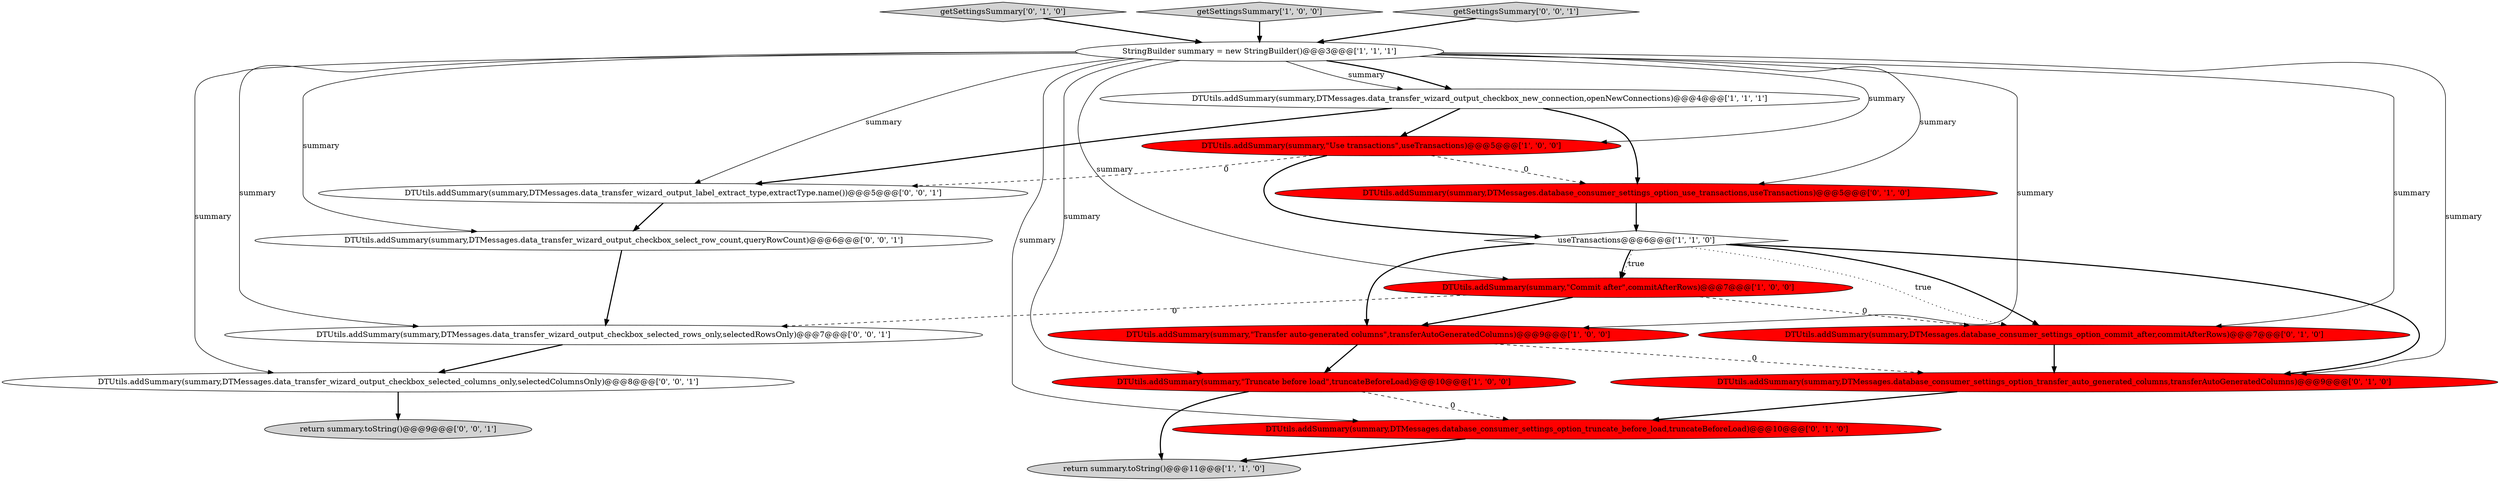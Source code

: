 digraph {
1 [style = filled, label = "DTUtils.addSummary(summary,\"Commit after\",commitAfterRows)@@@7@@@['1', '0', '0']", fillcolor = red, shape = ellipse image = "AAA1AAABBB1BBB"];
0 [style = filled, label = "useTransactions@@@6@@@['1', '1', '0']", fillcolor = white, shape = diamond image = "AAA0AAABBB1BBB"];
18 [style = filled, label = "DTUtils.addSummary(summary,DTMessages.data_transfer_wizard_output_label_extract_type,extractType.name())@@@5@@@['0', '0', '1']", fillcolor = white, shape = ellipse image = "AAA0AAABBB3BBB"];
17 [style = filled, label = "DTUtils.addSummary(summary,DTMessages.data_transfer_wizard_output_checkbox_selected_rows_only,selectedRowsOnly)@@@7@@@['0', '0', '1']", fillcolor = white, shape = ellipse image = "AAA0AAABBB3BBB"];
16 [style = filled, label = "return summary.toString()@@@9@@@['0', '0', '1']", fillcolor = lightgray, shape = ellipse image = "AAA0AAABBB3BBB"];
14 [style = filled, label = "DTUtils.addSummary(summary,DTMessages.data_transfer_wizard_output_checkbox_selected_columns_only,selectedColumnsOnly)@@@8@@@['0', '0', '1']", fillcolor = white, shape = ellipse image = "AAA0AAABBB3BBB"];
6 [style = filled, label = "return summary.toString()@@@11@@@['1', '1', '0']", fillcolor = lightgray, shape = ellipse image = "AAA0AAABBB1BBB"];
2 [style = filled, label = "DTUtils.addSummary(summary,DTMessages.data_transfer_wizard_output_checkbox_new_connection,openNewConnections)@@@4@@@['1', '1', '1']", fillcolor = white, shape = ellipse image = "AAA0AAABBB1BBB"];
3 [style = filled, label = "DTUtils.addSummary(summary,\"Truncate before load\",truncateBeforeLoad)@@@10@@@['1', '0', '0']", fillcolor = red, shape = ellipse image = "AAA1AAABBB1BBB"];
9 [style = filled, label = "DTUtils.addSummary(summary,DTMessages.database_consumer_settings_option_truncate_before_load,truncateBeforeLoad)@@@10@@@['0', '1', '0']", fillcolor = red, shape = ellipse image = "AAA1AAABBB2BBB"];
4 [style = filled, label = "DTUtils.addSummary(summary,\"Use transactions\",useTransactions)@@@5@@@['1', '0', '0']", fillcolor = red, shape = ellipse image = "AAA1AAABBB1BBB"];
11 [style = filled, label = "DTUtils.addSummary(summary,DTMessages.database_consumer_settings_option_transfer_auto_generated_columns,transferAutoGeneratedColumns)@@@9@@@['0', '1', '0']", fillcolor = red, shape = ellipse image = "AAA1AAABBB2BBB"];
13 [style = filled, label = "DTUtils.addSummary(summary,DTMessages.database_consumer_settings_option_commit_after,commitAfterRows)@@@7@@@['0', '1', '0']", fillcolor = red, shape = ellipse image = "AAA1AAABBB2BBB"];
15 [style = filled, label = "DTUtils.addSummary(summary,DTMessages.data_transfer_wizard_output_checkbox_select_row_count,queryRowCount)@@@6@@@['0', '0', '1']", fillcolor = white, shape = ellipse image = "AAA0AAABBB3BBB"];
10 [style = filled, label = "getSettingsSummary['0', '1', '0']", fillcolor = lightgray, shape = diamond image = "AAA0AAABBB2BBB"];
7 [style = filled, label = "getSettingsSummary['1', '0', '0']", fillcolor = lightgray, shape = diamond image = "AAA0AAABBB1BBB"];
19 [style = filled, label = "getSettingsSummary['0', '0', '1']", fillcolor = lightgray, shape = diamond image = "AAA0AAABBB3BBB"];
8 [style = filled, label = "StringBuilder summary = new StringBuilder()@@@3@@@['1', '1', '1']", fillcolor = white, shape = ellipse image = "AAA0AAABBB1BBB"];
5 [style = filled, label = "DTUtils.addSummary(summary,\"Transfer auto-generated columns\",transferAutoGeneratedColumns)@@@9@@@['1', '0', '0']", fillcolor = red, shape = ellipse image = "AAA1AAABBB1BBB"];
12 [style = filled, label = "DTUtils.addSummary(summary,DTMessages.database_consumer_settings_option_use_transactions,useTransactions)@@@5@@@['0', '1', '0']", fillcolor = red, shape = ellipse image = "AAA1AAABBB2BBB"];
1->5 [style = bold, label=""];
5->3 [style = bold, label=""];
14->16 [style = bold, label=""];
4->18 [style = dashed, label="0"];
0->13 [style = dotted, label="true"];
0->13 [style = bold, label=""];
8->9 [style = solid, label="summary"];
8->2 [style = solid, label="summary"];
18->15 [style = bold, label=""];
0->11 [style = bold, label=""];
3->6 [style = bold, label=""];
2->18 [style = bold, label=""];
8->13 [style = solid, label="summary"];
7->8 [style = bold, label=""];
11->9 [style = bold, label=""];
2->4 [style = bold, label=""];
12->0 [style = bold, label=""];
13->11 [style = bold, label=""];
19->8 [style = bold, label=""];
8->12 [style = solid, label="summary"];
2->12 [style = bold, label=""];
4->0 [style = bold, label=""];
8->1 [style = solid, label="summary"];
8->3 [style = solid, label="summary"];
9->6 [style = bold, label=""];
4->12 [style = dashed, label="0"];
1->13 [style = dashed, label="0"];
15->17 [style = bold, label=""];
1->17 [style = dashed, label="0"];
8->15 [style = solid, label="summary"];
10->8 [style = bold, label=""];
8->2 [style = bold, label=""];
8->5 [style = solid, label="summary"];
8->4 [style = solid, label="summary"];
17->14 [style = bold, label=""];
5->11 [style = dashed, label="0"];
3->9 [style = dashed, label="0"];
0->1 [style = bold, label=""];
0->1 [style = dotted, label="true"];
8->11 [style = solid, label="summary"];
8->14 [style = solid, label="summary"];
8->18 [style = solid, label="summary"];
8->17 [style = solid, label="summary"];
0->5 [style = bold, label=""];
}
